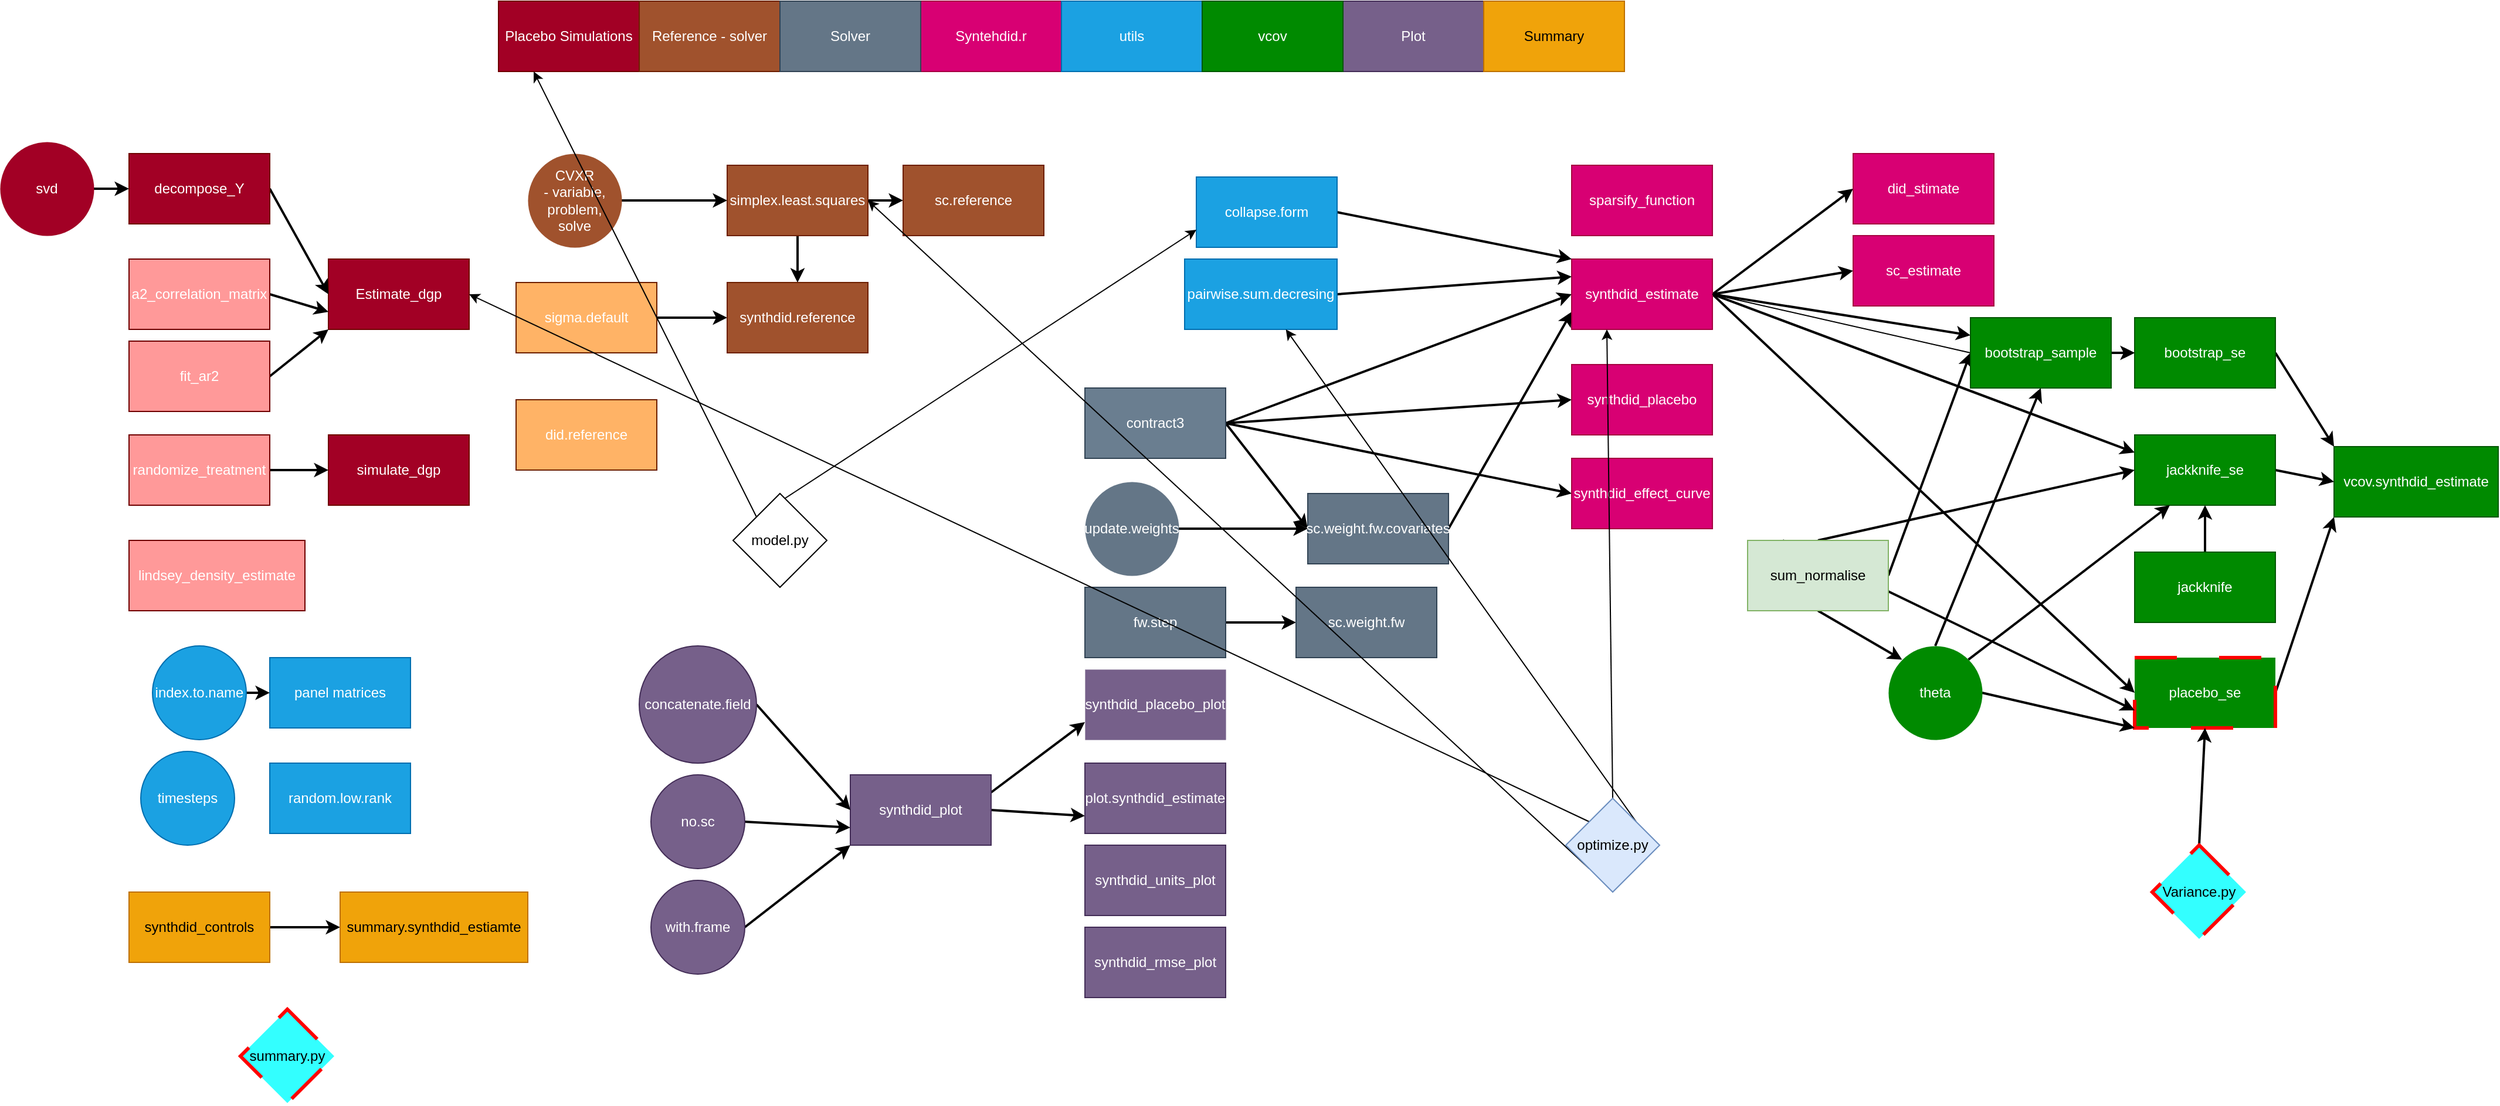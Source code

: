 <mxfile>
    <diagram id="lI5DETnhgrqYfSbnf5XH" name="Page-1">
        <mxGraphModel dx="1980" dy="1156" grid="1" gridSize="10" guides="1" tooltips="1" connect="1" arrows="1" fold="1" page="1" pageScale="1" pageWidth="850" pageHeight="1100" background="#ffffff" math="0" shadow="0">
            <root>
                <mxCell id="0"/>
                <mxCell id="1" parent="0"/>
                <mxCell id="2" value="Placebo Simulations" style="whiteSpace=wrap;html=1;fillColor=#a20025;fontColor=#ffffff;strokeColor=#6F0000;" parent="1" vertex="1">
                    <mxGeometry x="780" y="40" width="120" height="60" as="geometry"/>
                </mxCell>
                <mxCell id="3" value="Plot" style="whiteSpace=wrap;html=1;fillColor=#76608a;fontColor=#ffffff;strokeColor=#432D57;" parent="1" vertex="1">
                    <mxGeometry x="1500" y="40" width="120" height="60" as="geometry"/>
                </mxCell>
                <mxCell id="4" value="Reference - solver" style="whiteSpace=wrap;html=1;fillColor=#a0522d;fontColor=#ffffff;strokeColor=#6D1F00;" parent="1" vertex="1">
                    <mxGeometry x="900" y="40" width="120" height="60" as="geometry"/>
                </mxCell>
                <mxCell id="5" value="Summary" style="whiteSpace=wrap;html=1;fillColor=#f0a30a;fontColor=#000000;strokeColor=#BD7000;" parent="1" vertex="1">
                    <mxGeometry x="1620" y="40" width="120" height="60" as="geometry"/>
                </mxCell>
                <mxCell id="7" value="Syntehdid.r" style="whiteSpace=wrap;html=1;fillColor=#d80073;fontColor=#ffffff;strokeColor=#A50040;" parent="1" vertex="1">
                    <mxGeometry x="1140" y="40" width="120" height="60" as="geometry"/>
                </mxCell>
                <mxCell id="8" value="utils" style="whiteSpace=wrap;html=1;fillColor=#1ba1e2;fontColor=#ffffff;strokeColor=#006EAF;" parent="1" vertex="1">
                    <mxGeometry x="1260" y="40" width="120" height="60" as="geometry"/>
                </mxCell>
                <mxCell id="9" value="vcov" style="whiteSpace=wrap;html=1;fillColor=#008a00;fontColor=#ffffff;strokeColor=#005700;" parent="1" vertex="1">
                    <mxGeometry x="1380" y="40" width="120" height="60" as="geometry"/>
                </mxCell>
                <mxCell id="10" value="Estimate_dgp" style="whiteSpace=wrap;html=1;fillColor=#a20025;fontColor=#ffffff;strokeColor=#6F0000;" parent="1" vertex="1">
                    <mxGeometry x="635" y="260" width="120" height="60" as="geometry"/>
                </mxCell>
                <mxCell id="11" value="simulate_dgp" style="whiteSpace=wrap;html=1;fillColor=#a20025;fontColor=#ffffff;strokeColor=#6F0000;" parent="1" vertex="1">
                    <mxGeometry x="635" y="410" width="120" height="60" as="geometry"/>
                </mxCell>
                <mxCell id="81" style="edgeStyle=none;html=1;exitX=1;exitY=0.5;exitDx=0;exitDy=0;entryX=0;entryY=0.5;entryDx=0;entryDy=0;strokeColor=#000000;strokeWidth=2;fontColor=#000000;" parent="1" source="13" target="11" edge="1">
                    <mxGeometry relative="1" as="geometry"/>
                </mxCell>
                <mxCell id="13" value="randomize_treatment" style="whiteSpace=wrap;html=1;fillColor=#FF9999;fontColor=#ffffff;strokeColor=#6F0000;" parent="1" vertex="1">
                    <mxGeometry x="465" y="410" width="120" height="60" as="geometry"/>
                </mxCell>
                <mxCell id="79" style="edgeStyle=none;html=1;exitX=1;exitY=0.5;exitDx=0;exitDy=0;entryX=0;entryY=0.5;entryDx=0;entryDy=0;strokeColor=#000000;strokeWidth=2;fontColor=#000000;" parent="1" source="14" target="10" edge="1">
                    <mxGeometry relative="1" as="geometry"/>
                </mxCell>
                <mxCell id="14" value="decompose_Y" style="whiteSpace=wrap;html=1;fillColor=#a20025;fontColor=#ffffff;strokeColor=#6F0000;" parent="1" vertex="1">
                    <mxGeometry x="465" y="170" width="120" height="60" as="geometry"/>
                </mxCell>
                <mxCell id="110" style="edgeStyle=none;html=1;exitX=1;exitY=0.5;exitDx=0;exitDy=0;entryX=0;entryY=1;entryDx=0;entryDy=0;strokeColor=#000000;strokeWidth=2;fontColor=#000000;" parent="1" source="15" target="10" edge="1">
                    <mxGeometry relative="1" as="geometry"/>
                </mxCell>
                <mxCell id="15" value="fit_ar2" style="whiteSpace=wrap;html=1;fillColor=#FF9999;fontColor=#ffffff;strokeColor=#6F0000;" parent="1" vertex="1">
                    <mxGeometry x="465" y="330" width="120" height="60" as="geometry"/>
                </mxCell>
                <mxCell id="80" style="edgeStyle=none;html=1;exitX=1;exitY=0.5;exitDx=0;exitDy=0;entryX=0;entryY=0.75;entryDx=0;entryDy=0;strokeColor=#000000;strokeWidth=2;fontColor=#000000;" parent="1" source="16" target="10" edge="1">
                    <mxGeometry relative="1" as="geometry"/>
                </mxCell>
                <mxCell id="16" value="a2_correlation_matrix" style="whiteSpace=wrap;html=1;fillColor=#FF9999;fontColor=#ffffff;strokeColor=#6F0000;" parent="1" vertex="1">
                    <mxGeometry x="465" y="260" width="120" height="60" as="geometry"/>
                </mxCell>
                <mxCell id="17" value="lindsey_density_estimate" style="whiteSpace=wrap;html=1;fillColor=#FF9999;fontColor=#ffffff;strokeColor=#6F0000;" parent="1" vertex="1">
                    <mxGeometry x="465" y="500" width="150" height="60" as="geometry"/>
                </mxCell>
                <mxCell id="114" style="edgeStyle=none;html=1;exitX=1;exitY=0.5;exitDx=0;exitDy=0;entryX=0;entryY=0.75;entryDx=0;entryDy=0;strokeColor=#000000;strokeWidth=2;fontColor=#000000;" parent="1" source="18" target="25" edge="1">
                    <mxGeometry relative="1" as="geometry"/>
                </mxCell>
                <mxCell id="116" style="edgeStyle=none;html=1;exitX=1;exitY=0.25;exitDx=0;exitDy=0;entryX=0;entryY=0.75;entryDx=0;entryDy=0;strokeColor=#000000;strokeWidth=2;fontColor=#000000;" parent="1" source="18" target="115" edge="1">
                    <mxGeometry relative="1" as="geometry"/>
                </mxCell>
                <mxCell id="18" value="synthdid_plot" style="whiteSpace=wrap;html=1;fillColor=#76608a;fontColor=#ffffff;strokeColor=#432D57;" parent="1" vertex="1">
                    <mxGeometry x="1080" y="700" width="120" height="60" as="geometry"/>
                </mxCell>
                <mxCell id="117" style="edgeStyle=none;html=1;exitX=1;exitY=0.5;exitDx=0;exitDy=0;entryX=0;entryY=0.5;entryDx=0;entryDy=0;strokeColor=#000000;strokeWidth=2;fontColor=#000000;" parent="1" source="20" target="18" edge="1">
                    <mxGeometry relative="1" as="geometry"/>
                </mxCell>
                <mxCell id="20" value="concatenate.field" style="ellipse;whiteSpace=wrap;html=1;fillColor=#76608a;fontColor=#ffffff;strokeColor=#432D57;" parent="1" vertex="1">
                    <mxGeometry x="900" y="590" width="100" height="100" as="geometry"/>
                </mxCell>
                <mxCell id="118" style="edgeStyle=none;html=1;exitX=1;exitY=0.5;exitDx=0;exitDy=0;entryX=0;entryY=0.75;entryDx=0;entryDy=0;strokeColor=#000000;strokeWidth=2;fontColor=#000000;" parent="1" source="21" target="18" edge="1">
                    <mxGeometry relative="1" as="geometry"/>
                </mxCell>
                <mxCell id="21" value="no.sc" style="ellipse;whiteSpace=wrap;html=1;fillColor=#76608a;fontColor=#ffffff;strokeColor=#432D57;" parent="1" vertex="1">
                    <mxGeometry x="910" y="700" width="80" height="80" as="geometry"/>
                </mxCell>
                <mxCell id="119" style="edgeStyle=none;html=1;exitX=1;exitY=0.5;exitDx=0;exitDy=0;entryX=0;entryY=1;entryDx=0;entryDy=0;strokeColor=#000000;strokeWidth=2;fontColor=#000000;" parent="1" source="22" target="18" edge="1">
                    <mxGeometry relative="1" as="geometry"/>
                </mxCell>
                <mxCell id="22" value="with.frame" style="ellipse;whiteSpace=wrap;html=1;fillColor=#76608a;fontColor=#ffffff;strokeColor=#432D57;" parent="1" vertex="1">
                    <mxGeometry x="910" y="790" width="80" height="80" as="geometry"/>
                </mxCell>
                <mxCell id="23" value="synthdid_units_plot" style="whiteSpace=wrap;html=1;fillColor=#76608a;fontColor=#ffffff;strokeColor=#432D57;" parent="1" vertex="1">
                    <mxGeometry x="1280" y="760" width="120" height="60" as="geometry"/>
                </mxCell>
                <mxCell id="24" value="synthdid_rmse_plot" style="whiteSpace=wrap;html=1;fillColor=#76608a;fontColor=#ffffff;strokeColor=#432D57;" parent="1" vertex="1">
                    <mxGeometry x="1280" y="830" width="120" height="60" as="geometry"/>
                </mxCell>
                <mxCell id="25" value="plot.synthdid_estimate" style="whiteSpace=wrap;html=1;fillColor=#76608a;fontColor=#ffffff;strokeColor=#432D57;" parent="1" vertex="1">
                    <mxGeometry x="1280" y="690" width="120" height="60" as="geometry"/>
                </mxCell>
                <mxCell id="87" style="edgeStyle=none;html=1;exitX=1;exitY=0.5;exitDx=0;exitDy=0;entryX=0;entryY=0.5;entryDx=0;entryDy=0;strokeColor=#000000;strokeWidth=2;fontColor=#000000;startArrow=none;" parent="1" source="27" target="28" edge="1">
                    <mxGeometry relative="1" as="geometry"/>
                </mxCell>
                <mxCell id="88" style="edgeStyle=none;html=1;exitX=1;exitY=0.5;exitDx=0;exitDy=0;entryX=0;entryY=0.5;entryDx=0;entryDy=0;strokeColor=#000000;strokeWidth=2;fontColor=#000000;" parent="1" source="26" target="29" edge="1">
                    <mxGeometry relative="1" as="geometry"/>
                </mxCell>
                <mxCell id="105" style="edgeStyle=none;html=1;exitX=0.5;exitY=1;exitDx=0;exitDy=0;entryX=0.5;entryY=0;entryDx=0;entryDy=0;strokeColor=#000000;strokeWidth=2;fontColor=#000000;" parent="1" source="26" target="28" edge="1">
                    <mxGeometry relative="1" as="geometry"/>
                </mxCell>
                <mxCell id="26" value="simplex.least.squares" style="whiteSpace=wrap;html=1;fillColor=#a0522d;fontColor=#ffffff;strokeColor=#6D1F00;" parent="1" vertex="1">
                    <mxGeometry x="975" y="180" width="120" height="60" as="geometry"/>
                </mxCell>
                <mxCell id="28" value="synthdid.reference" style="whiteSpace=wrap;html=1;fillColor=#a0522d;fontColor=#ffffff;strokeColor=#6D1F00;" parent="1" vertex="1">
                    <mxGeometry x="975" y="280" width="120" height="60" as="geometry"/>
                </mxCell>
                <mxCell id="29" value="sc.reference" style="whiteSpace=wrap;html=1;fillColor=#a0522d;fontColor=#ffffff;strokeColor=#6D1F00;" parent="1" vertex="1">
                    <mxGeometry x="1125" y="180" width="120" height="60" as="geometry"/>
                </mxCell>
                <mxCell id="30" value="did.reference" style="whiteSpace=wrap;html=1;fillColor=#FFB366;fontColor=#ffffff;strokeColor=#6D1F00;" parent="1" vertex="1">
                    <mxGeometry x="795" y="380" width="120" height="60" as="geometry"/>
                </mxCell>
                <mxCell id="32" value="Solver" style="whiteSpace=wrap;html=1;fillColor=#647687;fontColor=#ffffff;strokeColor=#314354;" parent="1" vertex="1">
                    <mxGeometry x="1020" y="40" width="120" height="60" as="geometry"/>
                </mxCell>
                <mxCell id="90" style="edgeStyle=none;html=1;exitX=1;exitY=0.5;exitDx=0;exitDy=0;entryX=0;entryY=0.5;entryDx=0;entryDy=0;strokeColor=#000000;strokeWidth=2;fontColor=#000000;" parent="1" source="33" target="36" edge="1">
                    <mxGeometry relative="1" as="geometry"/>
                </mxCell>
                <mxCell id="96" style="edgeStyle=none;html=1;exitX=1;exitY=0.5;exitDx=0;exitDy=0;entryX=0;entryY=0.5;entryDx=0;entryDy=0;strokeColor=#000000;strokeWidth=2;fontColor=#000000;" parent="1" source="33" target="40" edge="1">
                    <mxGeometry relative="1" as="geometry"/>
                </mxCell>
                <mxCell id="99" style="edgeStyle=none;html=1;exitX=1;exitY=0.5;exitDx=0;exitDy=0;entryX=0;entryY=0.5;entryDx=0;entryDy=0;strokeColor=#000000;strokeWidth=2;fontColor=#000000;" parent="1" source="33" target="43" edge="1">
                    <mxGeometry relative="1" as="geometry"/>
                </mxCell>
                <mxCell id="101" style="edgeStyle=none;html=1;exitX=1;exitY=0.5;exitDx=0;exitDy=0;entryX=0;entryY=0.5;entryDx=0;entryDy=0;strokeColor=#000000;strokeWidth=2;fontColor=#000000;" parent="1" source="33" target="44" edge="1">
                    <mxGeometry relative="1" as="geometry"/>
                </mxCell>
                <mxCell id="33" value="contract3" style="whiteSpace=wrap;html=1;fillColor=#6a7e90;fontColor=#ffffff;strokeColor=#314354;gradientColor=none;" parent="1" vertex="1">
                    <mxGeometry x="1280" y="370" width="120" height="60" as="geometry"/>
                </mxCell>
                <mxCell id="89" style="edgeStyle=none;html=1;exitX=1;exitY=0.5;exitDx=0;exitDy=0;entryX=0;entryY=0.5;entryDx=0;entryDy=0;strokeColor=#000000;strokeWidth=2;fontColor=#000000;" parent="1" source="34" target="35" edge="1">
                    <mxGeometry relative="1" as="geometry"/>
                </mxCell>
                <mxCell id="34" value="fw.step" style="whiteSpace=wrap;html=1;fillColor=#647687;fontColor=#ffffff;strokeColor=#314354;" parent="1" vertex="1">
                    <mxGeometry x="1280" y="540" width="120" height="60" as="geometry"/>
                </mxCell>
                <mxCell id="35" value="sc.weight.fw" style="whiteSpace=wrap;html=1;fillColor=#647687;fontColor=#ffffff;strokeColor=#314354;" parent="1" vertex="1">
                    <mxGeometry x="1460" y="540" width="120" height="60" as="geometry"/>
                </mxCell>
                <mxCell id="93" style="edgeStyle=none;html=1;exitX=1;exitY=0.5;exitDx=0;exitDy=0;entryX=0;entryY=0.75;entryDx=0;entryDy=0;strokeColor=#000000;strokeWidth=2;fontColor=#000000;" parent="1" source="36" target="40" edge="1">
                    <mxGeometry relative="1" as="geometry"/>
                </mxCell>
                <mxCell id="36" value="sc.weight.fw.covariates" style="whiteSpace=wrap;html=1;fillColor=#647687;fontColor=#ffffff;strokeColor=#314354;" parent="1" vertex="1">
                    <mxGeometry x="1470" y="460" width="120" height="60" as="geometry"/>
                </mxCell>
                <mxCell id="113" style="edgeStyle=none;html=1;exitX=1;exitY=0.5;exitDx=0;exitDy=0;entryX=0;entryY=0.5;entryDx=0;entryDy=0;strokeColor=#000000;strokeWidth=2;fontColor=#000000;" parent="1" source="37" target="38" edge="1">
                    <mxGeometry relative="1" as="geometry"/>
                </mxCell>
                <mxCell id="37" value="synthdid_controls" style="whiteSpace=wrap;html=1;fillColor=#f0a30a;fontColor=#000000;strokeColor=#BD7000;" parent="1" vertex="1">
                    <mxGeometry x="465" y="800" width="120" height="60" as="geometry"/>
                </mxCell>
                <mxCell id="38" value="summary.synthdid_estiamte" style="whiteSpace=wrap;html=1;fillColor=#f0a30a;fontColor=#000000;strokeColor=#BD7000;" parent="1" vertex="1">
                    <mxGeometry x="645" y="800" width="160" height="60" as="geometry"/>
                </mxCell>
                <mxCell id="39" value="sparsify_function" style="whiteSpace=wrap;html=1;fillColor=#d80073;fontColor=#ffffff;strokeColor=#A50040;" parent="1" vertex="1">
                    <mxGeometry x="1695" y="180" width="120" height="60" as="geometry"/>
                </mxCell>
                <mxCell id="60" style="edgeStyle=none;html=1;exitX=1;exitY=0.5;exitDx=0;exitDy=0;entryX=0;entryY=0.5;entryDx=0;entryDy=0;fontColor=#000000;startArrow=none;" parent="1" source="53" target="52" edge="1">
                    <mxGeometry relative="1" as="geometry"/>
                </mxCell>
                <mxCell id="69" style="edgeStyle=none;html=1;exitX=1;exitY=0.5;exitDx=0;exitDy=0;entryX=0;entryY=0.25;entryDx=0;entryDy=0;strokeColor=#000000;strokeWidth=2;fontColor=#000000;" parent="1" source="40" target="53" edge="1">
                    <mxGeometry relative="1" as="geometry"/>
                </mxCell>
                <mxCell id="71" style="edgeStyle=none;html=1;exitX=1;exitY=0.5;exitDx=0;exitDy=0;strokeColor=#000000;strokeWidth=2;fontColor=#000000;entryX=0;entryY=0.25;entryDx=0;entryDy=0;" parent="1" source="40" target="54" edge="1">
                    <mxGeometry relative="1" as="geometry">
                        <mxPoint x="1985" y="450" as="targetPoint"/>
                    </mxGeometry>
                </mxCell>
                <mxCell id="76" style="edgeStyle=none;html=1;exitX=1;exitY=0.5;exitDx=0;exitDy=0;entryX=0;entryY=0.5;entryDx=0;entryDy=0;strokeColor=#000000;strokeWidth=2;fontColor=#000000;" parent="1" source="40" target="57" edge="1">
                    <mxGeometry relative="1" as="geometry"/>
                </mxCell>
                <mxCell id="97" style="edgeStyle=none;html=1;exitX=1;exitY=0.5;exitDx=0;exitDy=0;entryX=0;entryY=0.5;entryDx=0;entryDy=0;strokeColor=#000000;strokeWidth=2;fontColor=#000000;" parent="1" source="40" target="41" edge="1">
                    <mxGeometry relative="1" as="geometry"/>
                </mxCell>
                <mxCell id="98" style="edgeStyle=none;html=1;exitX=1;exitY=0.5;exitDx=0;exitDy=0;entryX=0;entryY=0.5;entryDx=0;entryDy=0;strokeColor=#000000;strokeWidth=2;fontColor=#000000;" parent="1" source="40" target="42" edge="1">
                    <mxGeometry relative="1" as="geometry"/>
                </mxCell>
                <mxCell id="40" value="synthdid_estimate" style="whiteSpace=wrap;html=1;fillColor=#d80073;fontColor=#ffffff;strokeColor=#A50040;" parent="1" vertex="1">
                    <mxGeometry x="1695" y="260" width="120" height="60" as="geometry"/>
                </mxCell>
                <mxCell id="41" value="sc_estimate" style="whiteSpace=wrap;html=1;fillColor=#d80073;fontColor=#ffffff;strokeColor=#A50040;" parent="1" vertex="1">
                    <mxGeometry x="1935" y="240" width="120" height="60" as="geometry"/>
                </mxCell>
                <mxCell id="42" value="did_stimate" style="whiteSpace=wrap;html=1;fillColor=#d80073;fontColor=#ffffff;strokeColor=#A50040;" parent="1" vertex="1">
                    <mxGeometry x="1935" y="170" width="120" height="60" as="geometry"/>
                </mxCell>
                <mxCell id="43" value="synthdid_placebo" style="whiteSpace=wrap;html=1;fillColor=#d80073;fontColor=#ffffff;strokeColor=#A50040;" parent="1" vertex="1">
                    <mxGeometry x="1695" y="350" width="120" height="60" as="geometry"/>
                </mxCell>
                <mxCell id="44" value="synthdid_effect_curve" style="whiteSpace=wrap;html=1;fillColor=#d80073;fontColor=#ffffff;strokeColor=#A50040;" parent="1" vertex="1">
                    <mxGeometry x="1695" y="430" width="120" height="60" as="geometry"/>
                </mxCell>
                <mxCell id="95" style="edgeStyle=none;html=1;exitX=1;exitY=0.5;exitDx=0;exitDy=0;entryX=0;entryY=0;entryDx=0;entryDy=0;strokeColor=#000000;strokeWidth=2;fontColor=#000000;" parent="1" source="45" target="40" edge="1">
                    <mxGeometry relative="1" as="geometry"/>
                </mxCell>
                <mxCell id="45" value="collapse.form" style="whiteSpace=wrap;html=1;fillColor=#1ba1e2;fontColor=#ffffff;strokeColor=#006EAF;" parent="1" vertex="1">
                    <mxGeometry x="1375" y="190" width="120" height="60" as="geometry"/>
                </mxCell>
                <mxCell id="94" style="edgeStyle=none;html=1;exitX=1;exitY=0.5;exitDx=0;exitDy=0;entryX=0;entryY=0.25;entryDx=0;entryDy=0;strokeColor=#000000;strokeWidth=2;fontColor=#000000;" parent="1" source="46" target="40" edge="1">
                    <mxGeometry relative="1" as="geometry"/>
                </mxCell>
                <mxCell id="46" value="pairwise.sum.decresing" style="whiteSpace=wrap;html=1;fillColor=#1ba1e2;fontColor=#ffffff;strokeColor=#006EAF;" parent="1" vertex="1">
                    <mxGeometry x="1365" y="260" width="130" height="60" as="geometry"/>
                </mxCell>
                <mxCell id="47" value="panel matrices" style="whiteSpace=wrap;html=1;fillColor=#1ba1e2;fontColor=#ffffff;strokeColor=#006EAF;" parent="1" vertex="1">
                    <mxGeometry x="585" y="600" width="120" height="60" as="geometry"/>
                </mxCell>
                <mxCell id="102" style="edgeStyle=none;html=1;exitX=1;exitY=0.5;exitDx=0;exitDy=0;entryX=0;entryY=0.5;entryDx=0;entryDy=0;strokeColor=#000000;strokeWidth=2;fontColor=#000000;" parent="1" source="48" target="47" edge="1">
                    <mxGeometry relative="1" as="geometry"/>
                </mxCell>
                <mxCell id="48" value="index.to.name" style="ellipse;whiteSpace=wrap;html=1;fillColor=#1ba1e2;fontColor=#ffffff;strokeColor=#006EAF;" parent="1" vertex="1">
                    <mxGeometry x="485" y="590" width="80" height="80" as="geometry"/>
                </mxCell>
                <mxCell id="49" value="timesteps" style="ellipse;whiteSpace=wrap;html=1;fillColor=#1ba1e2;fontColor=#ffffff;strokeColor=#006EAF;" parent="1" vertex="1">
                    <mxGeometry x="475" y="680" width="80" height="80" as="geometry"/>
                </mxCell>
                <mxCell id="50" value="random.low.rank" style="whiteSpace=wrap;html=1;fillColor=#1ba1e2;fontColor=#ffffff;strokeColor=#006EAF;" parent="1" vertex="1">
                    <mxGeometry x="585" y="690" width="120" height="60" as="geometry"/>
                </mxCell>
                <mxCell id="51" value="vcov.synthdid_estimate" style="whiteSpace=wrap;html=1;fillColor=#008a00;fontColor=#ffffff;strokeColor=#005700;" parent="1" vertex="1">
                    <mxGeometry x="2345" y="420" width="140" height="60" as="geometry"/>
                </mxCell>
                <mxCell id="65" style="edgeStyle=none;html=1;exitX=1;exitY=0.5;exitDx=0;exitDy=0;entryX=0;entryY=0;entryDx=0;entryDy=0;strokeColor=#000000;strokeWidth=2;fontColor=#000000;" parent="1" source="52" target="51" edge="1">
                    <mxGeometry relative="1" as="geometry"/>
                </mxCell>
                <mxCell id="52" value="bootstrap_se" style="whiteSpace=wrap;html=1;fillColor=#008a00;fontColor=#ffffff;strokeColor=#005700;" parent="1" vertex="1">
                    <mxGeometry x="2175" y="310" width="120" height="60" as="geometry"/>
                </mxCell>
                <mxCell id="67" style="edgeStyle=none;html=1;exitX=1;exitY=0.5;exitDx=0;exitDy=0;entryX=0;entryY=0.5;entryDx=0;entryDy=0;strokeColor=#000000;strokeWidth=2;fontColor=#000000;" parent="1" source="53" target="52" edge="1">
                    <mxGeometry relative="1" as="geometry"/>
                </mxCell>
                <mxCell id="64" style="edgeStyle=none;html=1;exitX=1;exitY=0.5;exitDx=0;exitDy=0;entryX=0;entryY=0.5;entryDx=0;entryDy=0;fontColor=#000000;strokeColor=#000000;strokeWidth=2;" parent="1" source="54" target="51" edge="1">
                    <mxGeometry relative="1" as="geometry"/>
                </mxCell>
                <mxCell id="54" value="jackknife_se" style="whiteSpace=wrap;html=1;fillColor=#008a00;fontColor=#ffffff;strokeColor=#005700;" parent="1" vertex="1">
                    <mxGeometry x="2175" y="410" width="120" height="60" as="geometry"/>
                </mxCell>
                <mxCell id="73" style="edgeStyle=none;html=1;exitX=0.5;exitY=0;exitDx=0;exitDy=0;entryX=0.5;entryY=1;entryDx=0;entryDy=0;strokeColor=#000000;strokeWidth=2;fontColor=#000000;" parent="1" source="56" target="54" edge="1">
                    <mxGeometry relative="1" as="geometry"/>
                </mxCell>
                <mxCell id="56" value="jackknife" style="whiteSpace=wrap;html=1;fillColor=#008a00;fontColor=#ffffff;strokeColor=#005700;" parent="1" vertex="1">
                    <mxGeometry x="2175" y="510" width="120" height="60" as="geometry"/>
                </mxCell>
                <mxCell id="66" style="edgeStyle=none;html=1;exitX=1;exitY=0.5;exitDx=0;exitDy=0;entryX=0;entryY=1;entryDx=0;entryDy=0;strokeColor=#000000;strokeWidth=2;fontColor=#000000;" parent="1" source="57" target="51" edge="1">
                    <mxGeometry relative="1" as="geometry"/>
                </mxCell>
                <mxCell id="57" value="placebo_se" style="whiteSpace=wrap;html=1;fillColor=#008a00;fontColor=#ffffff;strokeColor=#FF0000;strokeWidth=3;dashed=1;dashPattern=12 12;" parent="1" vertex="1">
                    <mxGeometry x="2175" y="600" width="120" height="60" as="geometry"/>
                </mxCell>
                <mxCell id="68" style="edgeStyle=none;html=1;exitX=1;exitY=0.5;exitDx=0;exitDy=0;entryX=0;entryY=0.5;entryDx=0;entryDy=0;strokeColor=#000000;strokeWidth=2;fontColor=#000000;" parent="1" source="58" target="53" edge="1">
                    <mxGeometry relative="1" as="geometry"/>
                </mxCell>
                <mxCell id="72" style="edgeStyle=none;html=1;exitX=0.5;exitY=0;exitDx=0;exitDy=0;entryX=0;entryY=0.5;entryDx=0;entryDy=0;strokeColor=#000000;strokeWidth=2;fontColor=#000000;" parent="1" source="58" target="54" edge="1">
                    <mxGeometry relative="1" as="geometry"/>
                </mxCell>
                <mxCell id="75" style="edgeStyle=none;html=1;exitX=0.25;exitY=0;exitDx=0;exitDy=0;entryX=0;entryY=0.75;entryDx=0;entryDy=0;strokeColor=#000000;strokeWidth=2;fontColor=#000000;" parent="1" source="58" target="57" edge="1">
                    <mxGeometry relative="1" as="geometry"/>
                </mxCell>
                <mxCell id="78" style="edgeStyle=none;html=1;exitX=0.5;exitY=1;exitDx=0;exitDy=0;entryX=0;entryY=0;entryDx=0;entryDy=0;strokeColor=#000000;strokeWidth=2;fontColor=#000000;" parent="1" source="58" target="62" edge="1">
                    <mxGeometry relative="1" as="geometry"/>
                </mxCell>
                <mxCell id="58" value="sum_normalise" style="whiteSpace=wrap;html=1;fillColor=#d5e8d4;strokeColor=#82b366;gradientColor=none;fontColor=#000000;" parent="1" vertex="1">
                    <mxGeometry x="1845" y="500" width="120" height="60" as="geometry"/>
                </mxCell>
                <mxCell id="70" style="edgeStyle=none;html=1;exitX=0.5;exitY=0;exitDx=0;exitDy=0;entryX=0.5;entryY=1;entryDx=0;entryDy=0;strokeColor=#000000;strokeWidth=2;fontColor=#000000;" parent="1" source="62" target="53" edge="1">
                    <mxGeometry relative="1" as="geometry"/>
                </mxCell>
                <mxCell id="74" style="edgeStyle=none;html=1;exitX=1;exitY=0;exitDx=0;exitDy=0;entryX=0.25;entryY=1;entryDx=0;entryDy=0;strokeColor=#000000;strokeWidth=2;fontColor=#000000;" parent="1" source="62" target="54" edge="1">
                    <mxGeometry relative="1" as="geometry"/>
                </mxCell>
                <mxCell id="77" style="edgeStyle=none;html=1;exitX=1;exitY=0.5;exitDx=0;exitDy=0;entryX=0;entryY=1;entryDx=0;entryDy=0;strokeColor=#000000;strokeWidth=2;fontColor=#000000;" parent="1" source="62" target="57" edge="1">
                    <mxGeometry relative="1" as="geometry"/>
                </mxCell>
                <mxCell id="62" value="theta" style="ellipse;whiteSpace=wrap;html=1;strokeWidth=0;fontColor=#ffffff;fillColor=#008a00;strokeColor=#005700;" parent="1" vertex="1">
                    <mxGeometry x="1965" y="590" width="80" height="80" as="geometry"/>
                </mxCell>
                <mxCell id="83" style="edgeStyle=none;html=1;exitX=1;exitY=0.5;exitDx=0;exitDy=0;entryX=0;entryY=0.5;entryDx=0;entryDy=0;strokeColor=#000000;strokeWidth=2;fontColor=#000000;" parent="1" source="82" target="14" edge="1">
                    <mxGeometry relative="1" as="geometry"/>
                </mxCell>
                <mxCell id="82" value="svd" style="ellipse;whiteSpace=wrap;html=1;strokeWidth=0;fontColor=#ffffff;fillColor=#a20025;strokeColor=#6F0000;" parent="1" vertex="1">
                    <mxGeometry x="355" y="160" width="80" height="80" as="geometry"/>
                </mxCell>
                <mxCell id="86" style="edgeStyle=none;html=1;exitX=1;exitY=0.5;exitDx=0;exitDy=0;entryX=0;entryY=0.5;entryDx=0;entryDy=0;strokeColor=#000000;strokeWidth=2;fontColor=#000000;" parent="1" source="85" target="26" edge="1">
                    <mxGeometry relative="1" as="geometry"/>
                </mxCell>
                <mxCell id="85" value="CVXR&lt;br&gt;- variable, problem, solve" style="ellipse;whiteSpace=wrap;html=1;strokeWidth=0;fontColor=#ffffff;fillColor=#a0522d;strokeColor=#6D1F00;" parent="1" vertex="1">
                    <mxGeometry x="805" y="170" width="80" height="80" as="geometry"/>
                </mxCell>
                <mxCell id="92" style="edgeStyle=none;html=1;exitX=1;exitY=0.5;exitDx=0;exitDy=0;entryX=0;entryY=0.5;entryDx=0;entryDy=0;strokeColor=#000000;strokeWidth=2;fontColor=#000000;" parent="1" source="91" target="36" edge="1">
                    <mxGeometry relative="1" as="geometry"/>
                </mxCell>
                <mxCell id="91" value="update.weights" style="ellipse;whiteSpace=wrap;html=1;strokeWidth=0;fontColor=#ffffff;fillColor=#647687;strokeColor=#314354;" parent="1" vertex="1">
                    <mxGeometry x="1280" y="450" width="80" height="80" as="geometry"/>
                </mxCell>
                <mxCell id="27" value="sigma.default" style="whiteSpace=wrap;html=1;fillColor=#FFB366;fontColor=#ffffff;strokeColor=#6D1F00;" parent="1" vertex="1">
                    <mxGeometry x="795" y="280" width="120" height="60" as="geometry"/>
                </mxCell>
                <mxCell id="109" value="" style="edgeStyle=none;html=1;exitX=1;exitY=0.5;exitDx=0;exitDy=0;entryX=0;entryY=0.5;entryDx=0;entryDy=0;fontColor=#000000;endArrow=none;" parent="1" source="40" target="53" edge="1">
                    <mxGeometry relative="1" as="geometry">
                        <mxPoint x="1815" y="290.0" as="sourcePoint"/>
                        <mxPoint x="2265" y="370" as="targetPoint"/>
                    </mxGeometry>
                </mxCell>
                <mxCell id="53" value="bootstrap_sample" style="whiteSpace=wrap;html=1;fillColor=#008a00;fontColor=#ffffff;strokeColor=#005700;" parent="1" vertex="1">
                    <mxGeometry x="2035" y="310" width="120" height="60" as="geometry"/>
                </mxCell>
                <mxCell id="115" value="synthdid_placebo_plot" style="whiteSpace=wrap;html=1;strokeWidth=0;fontColor=#ffffff;fillColor=#76608a;strokeColor=#432D57;" parent="1" vertex="1">
                    <mxGeometry x="1280" y="610" width="120" height="60" as="geometry"/>
                </mxCell>
                <mxCell id="124" style="edgeStyle=none;html=1;exitX=0.5;exitY=0;exitDx=0;exitDy=0;entryX=0.5;entryY=1;entryDx=0;entryDy=0;strokeColor=#000000;strokeWidth=2;fontColor=#000000;" parent="1" source="123" target="57" edge="1">
                    <mxGeometry relative="1" as="geometry"/>
                </mxCell>
                <mxCell id="123" value="Variance.py" style="rhombus;whiteSpace=wrap;html=1;dashed=1;dashPattern=12 12;strokeColor=#FF0000;strokeWidth=3;fontColor=#000000;fillColor=#33FFFF;gradientColor=none;" parent="1" vertex="1">
                    <mxGeometry x="2190" y="760" width="80" height="80" as="geometry"/>
                </mxCell>
                <mxCell id="125" value="summary.py" style="rhombus;whiteSpace=wrap;html=1;dashed=1;dashPattern=12 12;strokeColor=#FF0000;strokeWidth=3;fontColor=#000000;fillColor=#33FFFF;gradientColor=none;" parent="1" vertex="1">
                    <mxGeometry x="560" y="900" width="80" height="80" as="geometry"/>
                </mxCell>
                <mxCell id="128" style="edgeStyle=none;html=1;exitX=0.5;exitY=0;exitDx=0;exitDy=0;entryX=0.25;entryY=1;entryDx=0;entryDy=0;" edge="1" parent="1" source="127" target="40">
                    <mxGeometry relative="1" as="geometry"/>
                </mxCell>
                <mxCell id="129" style="edgeStyle=none;html=1;exitX=0;exitY=0;exitDx=0;exitDy=0;entryX=1;entryY=0.5;entryDx=0;entryDy=0;" edge="1" parent="1" source="127" target="10">
                    <mxGeometry relative="1" as="geometry"/>
                </mxCell>
                <mxCell id="130" style="edgeStyle=none;html=1;exitX=0;exitY=1;exitDx=0;exitDy=0;entryX=1;entryY=0.5;entryDx=0;entryDy=0;" edge="1" parent="1" source="127" target="26">
                    <mxGeometry relative="1" as="geometry"/>
                </mxCell>
                <mxCell id="131" style="edgeStyle=none;html=1;exitX=1;exitY=0;exitDx=0;exitDy=0;" edge="1" parent="1" source="127" target="46">
                    <mxGeometry relative="1" as="geometry"/>
                </mxCell>
                <mxCell id="127" value="optimize.py" style="rhombus;whiteSpace=wrap;html=1;fillColor=#dae8fc;strokeColor=#6c8ebf;" vertex="1" parent="1">
                    <mxGeometry x="1690" y="720" width="80" height="80" as="geometry"/>
                </mxCell>
                <mxCell id="133" style="edgeStyle=none;html=1;exitX=0;exitY=0;exitDx=0;exitDy=0;entryX=0;entryY=0.75;entryDx=0;entryDy=0;" edge="1" parent="1" source="132" target="45">
                    <mxGeometry relative="1" as="geometry"/>
                </mxCell>
                <mxCell id="134" style="edgeStyle=none;html=1;exitX=0;exitY=0;exitDx=0;exitDy=0;entryX=0.25;entryY=1;entryDx=0;entryDy=0;" edge="1" parent="1" source="132" target="2">
                    <mxGeometry relative="1" as="geometry"/>
                </mxCell>
                <mxCell id="132" value="model.py" style="rhombus;whiteSpace=wrap;html=1;" vertex="1" parent="1">
                    <mxGeometry x="980" y="460" width="80" height="80" as="geometry"/>
                </mxCell>
            </root>
        </mxGraphModel>
    </diagram>
</mxfile>